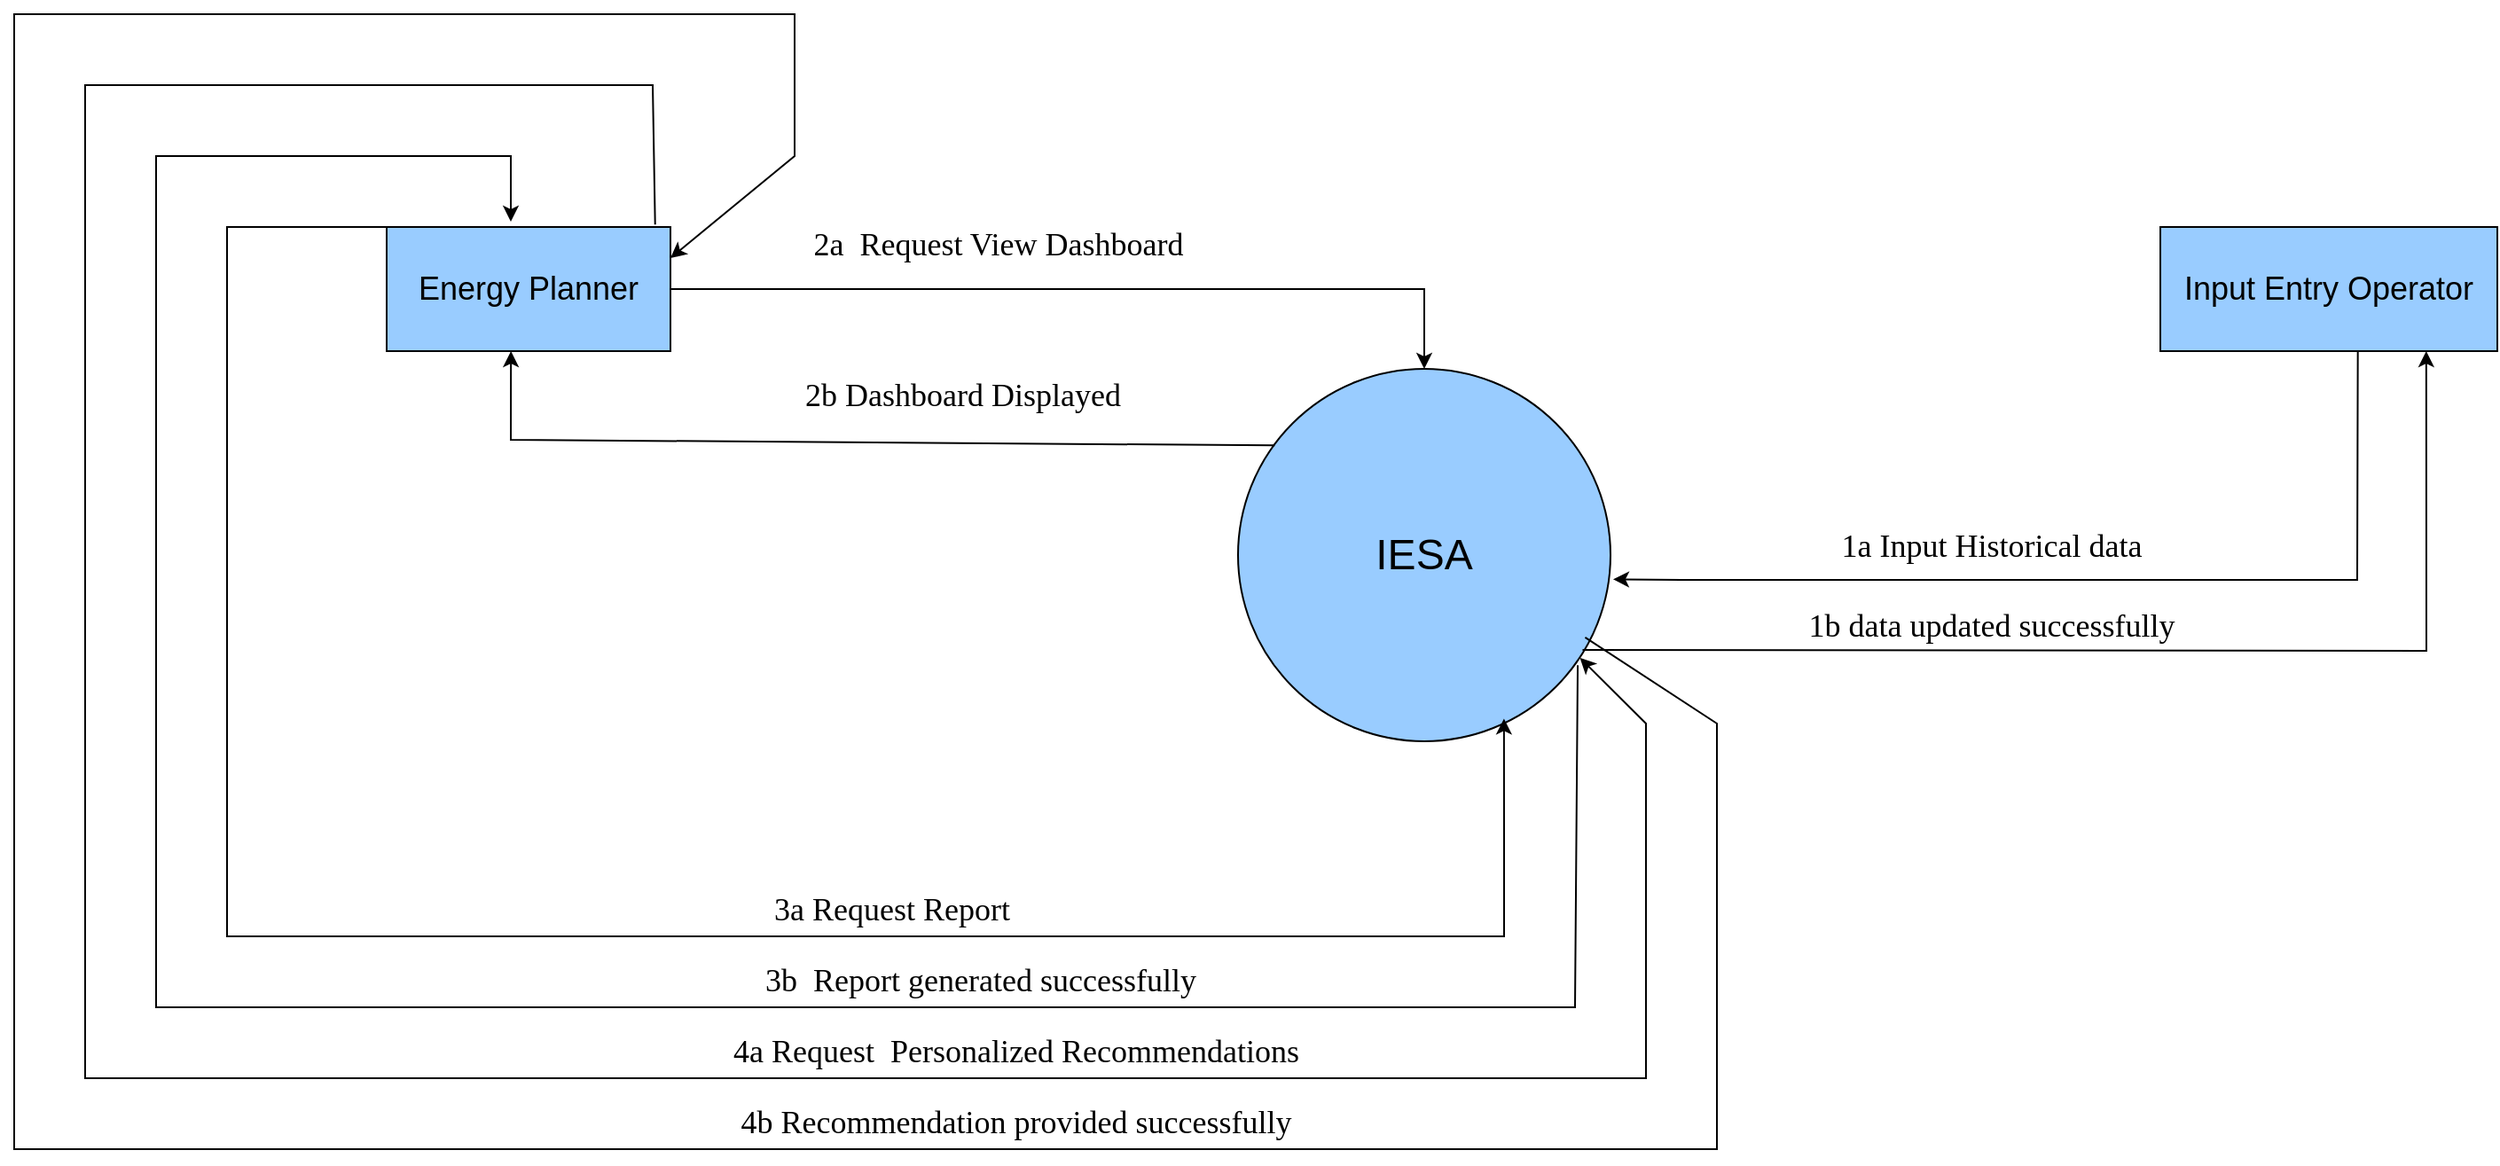 <mxfile version="24.7.17">
  <diagram name="Page-1" id="90a13364-a465-7bf4-72fc-28e22215d7a0">
    <mxGraphModel dx="1840" dy="860" grid="1" gridSize="10" guides="1" tooltips="1" connect="1" arrows="1" fold="1" page="1" pageScale="1.5" pageWidth="1169" pageHeight="826" background="none" math="0" shadow="0">
      <root>
        <mxCell id="0" style=";html=1;" />
        <mxCell id="1" style=";html=1;" parent="0" />
        <mxCell id="zMM4AH2HvZYqn0vc6SCV-10" value="&lt;font style=&quot;font-size: 24px;&quot;&gt;IESA&lt;/font&gt;" style="ellipse;whiteSpace=wrap;html=1;aspect=fixed;fillColor=#99CCFF;" parent="1" vertex="1">
          <mxGeometry x="730" y="520" width="210" height="210" as="geometry" />
        </mxCell>
        <mxCell id="zMM4AH2HvZYqn0vc6SCV-12" value="&lt;font style=&quot;font-size: 18px;&quot;&gt;Energy Planner&lt;/font&gt;" style="rounded=0;whiteSpace=wrap;html=1;fillColor=#99CCFF;" parent="1" vertex="1">
          <mxGeometry x="250" y="440" width="160" height="70" as="geometry" />
        </mxCell>
        <mxCell id="zMM4AH2HvZYqn0vc6SCV-15" value="" style="endArrow=classic;html=1;rounded=0;exitX=1;exitY=0.5;exitDx=0;exitDy=0;entryX=0.5;entryY=0;entryDx=0;entryDy=0;" parent="1" source="zMM4AH2HvZYqn0vc6SCV-12" target="zMM4AH2HvZYqn0vc6SCV-10" edge="1">
          <mxGeometry width="50" height="50" relative="1" as="geometry">
            <mxPoint x="850" y="630" as="sourcePoint" />
            <mxPoint x="840" y="480" as="targetPoint" />
            <Array as="points">
              <mxPoint x="835" y="475" />
            </Array>
          </mxGeometry>
        </mxCell>
        <mxCell id="zMM4AH2HvZYqn0vc6SCV-16" value="&lt;font face=&quot;Verdana&quot; style=&quot;font-size: 18px;&quot;&gt;2a&amp;nbsp; Request View Dashboard&lt;/font&gt;" style="text;html=1;align=center;verticalAlign=middle;whiteSpace=wrap;rounded=0;" parent="1" vertex="1">
          <mxGeometry x="460" y="430" width="270" height="40" as="geometry" />
        </mxCell>
        <mxCell id="zMM4AH2HvZYqn0vc6SCV-18" value="" style="endArrow=classic;html=1;rounded=0;entryX=0.438;entryY=1;entryDx=0;entryDy=0;entryPerimeter=0;" parent="1" target="zMM4AH2HvZYqn0vc6SCV-12" edge="1">
          <mxGeometry width="50" height="50" relative="1" as="geometry">
            <mxPoint x="750.668" y="563.178" as="sourcePoint" />
            <mxPoint x="320" y="520" as="targetPoint" />
            <Array as="points">
              <mxPoint x="320" y="560" />
            </Array>
          </mxGeometry>
        </mxCell>
        <mxCell id="zMM4AH2HvZYqn0vc6SCV-20" value="&lt;font face=&quot;Verdana&quot; style=&quot;font-size: 18px;&quot;&gt;2b Dashboard Displayed&lt;/font&gt;" style="text;html=1;align=center;verticalAlign=middle;whiteSpace=wrap;rounded=0;" parent="1" vertex="1">
          <mxGeometry x="460" y="520" width="230" height="30" as="geometry" />
        </mxCell>
        <mxCell id="zMM4AH2HvZYqn0vc6SCV-25" value="&lt;font style=&quot;font-size: 18px;&quot;&gt;Input Entry Operator&lt;/font&gt;" style="rounded=0;whiteSpace=wrap;html=1;fillColor=#99CCFF;" parent="1" vertex="1">
          <mxGeometry x="1250" y="440" width="190" height="70" as="geometry" />
        </mxCell>
        <mxCell id="zMM4AH2HvZYqn0vc6SCV-33" value="" style="endArrow=classic;html=1;rounded=0;exitX=0;exitY=0;exitDx=0;exitDy=0;entryX=0.714;entryY=0.939;entryDx=0;entryDy=0;entryPerimeter=0;" parent="1" source="zMM4AH2HvZYqn0vc6SCV-12" target="zMM4AH2HvZYqn0vc6SCV-10" edge="1">
          <mxGeometry width="50" height="50" relative="1" as="geometry">
            <mxPoint x="240" y="450" as="sourcePoint" />
            <mxPoint x="870" y="740" as="targetPoint" />
            <Array as="points">
              <mxPoint x="160" y="440" />
              <mxPoint x="160" y="840" />
              <mxPoint x="880" y="840" />
              <mxPoint x="880" y="790" />
            </Array>
          </mxGeometry>
        </mxCell>
        <mxCell id="zMM4AH2HvZYqn0vc6SCV-34" value="&lt;font face=&quot;Verdana&quot;&gt;&lt;span style=&quot;font-size: 18px;&quot;&gt;3a Request Report&lt;/span&gt;&lt;/font&gt;" style="text;html=1;align=center;verticalAlign=middle;whiteSpace=wrap;rounded=0;" parent="1" vertex="1">
          <mxGeometry x="420" y="810" width="230" height="30" as="geometry" />
        </mxCell>
        <mxCell id="zMM4AH2HvZYqn0vc6SCV-36" value="" style="endArrow=classic;html=1;rounded=0;exitX=0.912;exitY=0.796;exitDx=0;exitDy=0;exitPerimeter=0;" parent="1" source="zMM4AH2HvZYqn0vc6SCV-10" edge="1">
          <mxGeometry width="50" height="50" relative="1" as="geometry">
            <mxPoint x="920" y="880" as="sourcePoint" />
            <mxPoint x="320" y="437" as="targetPoint" />
            <Array as="points">
              <mxPoint x="920" y="880" />
              <mxPoint x="120" y="880" />
              <mxPoint x="120" y="400" />
              <mxPoint x="320" y="400" />
            </Array>
          </mxGeometry>
        </mxCell>
        <mxCell id="zMM4AH2HvZYqn0vc6SCV-37" value="&lt;font face=&quot;Verdana&quot;&gt;&lt;span style=&quot;font-size: 18px;&quot;&gt;3b&amp;nbsp; Report generated successfully&lt;/span&gt;&lt;/font&gt;" style="text;html=1;align=center;verticalAlign=middle;whiteSpace=wrap;rounded=0;" parent="1" vertex="1">
          <mxGeometry x="420" y="850" width="330" height="30" as="geometry" />
        </mxCell>
        <mxCell id="zMM4AH2HvZYqn0vc6SCV-38" value="" style="endArrow=classic;html=1;rounded=0;exitX=0.586;exitY=1.02;exitDx=0;exitDy=0;exitPerimeter=0;entryX=1.007;entryY=0.565;entryDx=0;entryDy=0;entryPerimeter=0;" parent="1" target="zMM4AH2HvZYqn0vc6SCV-10" edge="1">
          <mxGeometry width="50" height="50" relative="1" as="geometry">
            <mxPoint x="1361.34" y="510.0" as="sourcePoint" />
            <mxPoint x="940" y="623.6" as="targetPoint" />
            <Array as="points">
              <mxPoint x="1361" y="639" />
              <mxPoint x="1150" y="639" />
              <mxPoint x="1040" y="639" />
              <mxPoint x="980" y="639" />
            </Array>
          </mxGeometry>
        </mxCell>
        <mxCell id="zMM4AH2HvZYqn0vc6SCV-39" value="&lt;font face=&quot;Verdana&quot; style=&quot;font-size: 18px;&quot;&gt;1a Input Historical data&lt;/font&gt;" style="text;html=1;align=center;verticalAlign=middle;whiteSpace=wrap;rounded=0;" parent="1" vertex="1">
          <mxGeometry x="1020" y="605" width="270" height="30" as="geometry" />
        </mxCell>
        <mxCell id="zMM4AH2HvZYqn0vc6SCV-40" value="" style="endArrow=classic;html=1;rounded=0;exitX=0.925;exitY=0.755;exitDx=0;exitDy=0;exitPerimeter=0;entryX=0.789;entryY=1;entryDx=0;entryDy=0;entryPerimeter=0;" parent="1" source="zMM4AH2HvZYqn0vc6SCV-10" target="zMM4AH2HvZYqn0vc6SCV-25" edge="1">
          <mxGeometry width="50" height="50" relative="1" as="geometry">
            <mxPoint x="850" y="620" as="sourcePoint" />
            <mxPoint x="1403" y="507" as="targetPoint" />
            <Array as="points">
              <mxPoint x="1400" y="679" />
            </Array>
          </mxGeometry>
        </mxCell>
        <mxCell id="zMM4AH2HvZYqn0vc6SCV-41" value="&lt;font face=&quot;Verdana&quot;&gt;&lt;span style=&quot;font-size: 18px;&quot;&gt;1b data updated successfully&lt;/span&gt;&lt;/font&gt;" style="text;html=1;align=center;verticalAlign=middle;whiteSpace=wrap;rounded=0;" parent="1" vertex="1">
          <mxGeometry x="1020" y="650" width="270" height="30" as="geometry" />
        </mxCell>
        <mxCell id="zMM4AH2HvZYqn0vc6SCV-42" value="" style="endArrow=classic;html=1;rounded=0;exitX=0.946;exitY=-0.02;exitDx=0;exitDy=0;exitPerimeter=0;entryX=0.918;entryY=0.776;entryDx=0;entryDy=0;entryPerimeter=0;" parent="1" source="zMM4AH2HvZYqn0vc6SCV-12" target="zMM4AH2HvZYqn0vc6SCV-10" edge="1">
          <mxGeometry width="50" height="50" relative="1" as="geometry">
            <mxPoint x="390" y="360" as="sourcePoint" />
            <mxPoint x="960" y="730" as="targetPoint" />
            <Array as="points">
              <mxPoint x="400" y="360" />
              <mxPoint x="80" y="360" />
              <mxPoint x="80" y="920" />
              <mxPoint x="960" y="920" />
              <mxPoint x="960" y="720" />
            </Array>
          </mxGeometry>
        </mxCell>
        <mxCell id="zMM4AH2HvZYqn0vc6SCV-43" value="&lt;font face=&quot;Verdana&quot;&gt;&lt;span style=&quot;font-size: 18px;&quot;&gt;4a Request&amp;nbsp; Personalized Recommendations&lt;/span&gt;&lt;/font&gt;" style="text;html=1;align=center;verticalAlign=middle;whiteSpace=wrap;rounded=0;" parent="1" vertex="1">
          <mxGeometry x="400" y="890" width="410" height="30" as="geometry" />
        </mxCell>
        <mxCell id="zMM4AH2HvZYqn0vc6SCV-44" value="" style="endArrow=classic;html=1;rounded=0;exitX=0.932;exitY=0.721;exitDx=0;exitDy=0;exitPerimeter=0;entryX=1;entryY=0.25;entryDx=0;entryDy=0;" parent="1" source="zMM4AH2HvZYqn0vc6SCV-10" target="zMM4AH2HvZYqn0vc6SCV-12" edge="1">
          <mxGeometry width="50" height="50" relative="1" as="geometry">
            <mxPoint x="940" y="680" as="sourcePoint" />
            <mxPoint x="480" y="400" as="targetPoint" />
            <Array as="points">
              <mxPoint x="1000" y="720" />
              <mxPoint x="1000" y="960" />
              <mxPoint x="40" y="960" />
              <mxPoint x="40" y="320" />
              <mxPoint x="480" y="320" />
              <mxPoint x="480" y="400" />
            </Array>
          </mxGeometry>
        </mxCell>
        <mxCell id="zMM4AH2HvZYqn0vc6SCV-45" value="&lt;font face=&quot;Verdana&quot;&gt;&lt;span style=&quot;font-size: 18px;&quot;&gt;4b Recommendation provided successfully&lt;/span&gt;&lt;/font&gt;" style="text;html=1;align=center;verticalAlign=middle;whiteSpace=wrap;rounded=0;" parent="1" vertex="1">
          <mxGeometry x="400" y="930" width="410" height="30" as="geometry" />
        </mxCell>
      </root>
    </mxGraphModel>
  </diagram>
</mxfile>
